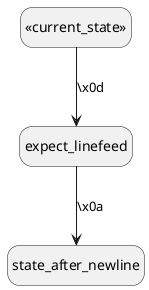 @startuml
hide empty description
state "<U+00AB>current_state<U+00BB>" as current_state
current_state --> expect_linefeed : \x0d
expect_linefeed --> state_after_newline : \x0a
@enduml